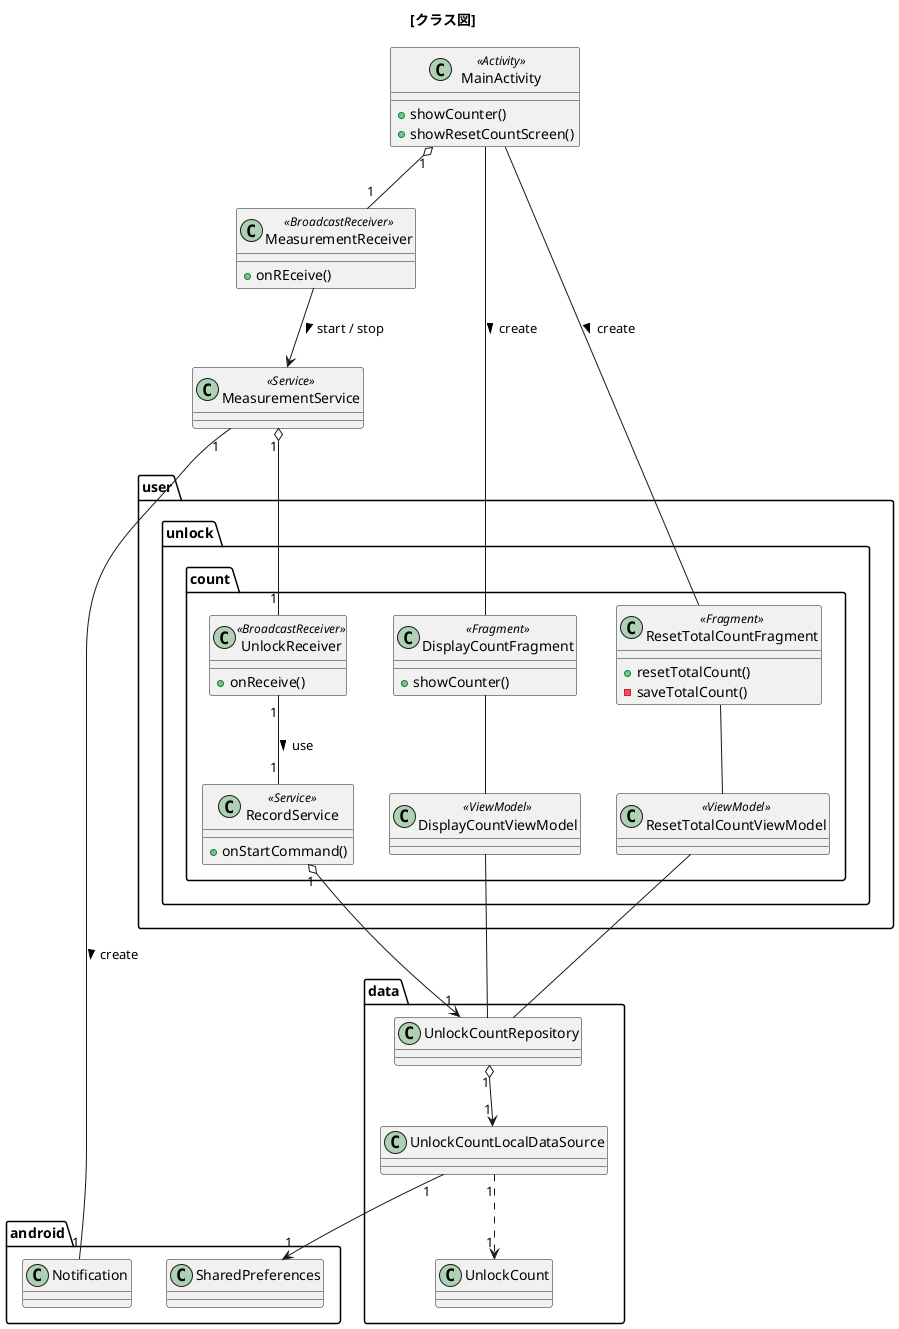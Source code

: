 @startuml

title [クラス図]

' === 定義 ===
package android {
    class SharedPreferences
    class Notification
}

class MainActivity <<Activity>> {
    + showCounter()
    + showResetCountScreen()
}

class MeasurementReceiver <<BroadcastReceiver>> {
    + onREceive()
}

class MeasurementService <<Service>> {

}

package user.unlock.count {
    class UnlockReceiver <<BroadcastReceiver>> {
        + onReceive()
    }

    class RecordService <<Service>> {
        + onStartCommand()
    }

    class DisplayCountFragment <<Fragment>> {
        + showCounter()
    }

    class DisplayCountViewModel <<ViewModel>> {
    }

    class ResetTotalCountFragment <<Fragment>> {
        + resetTotalCount()
        - saveTotalCount()
    }

    class ResetTotalCountViewModel <<ViewModel>> {

    }
}

package data {
    class UnlockCountRepository
    class UnlockCountLocalDataSource
    class UnlockCount
}

' === 関係 ===
MainActivity "1" o-- "1" MeasurementReceiver
MeasurementReceiver --> MeasurementService : start / stop >
MeasurementService "1" o-- "1" UnlockReceiver
MeasurementService "1" -- "1" Notification : create >
UnlockReceiver "1" -- "1" RecordService : use >
RecordService "1" o--> "1" UnlockCountRepository
UnlockCountRepository "1" o--> "1" UnlockCountLocalDataSource
UnlockCountLocalDataSource "1" ..> "1" UnlockCount
UnlockCountLocalDataSource "1" --> "1" SharedPreferences

MainActivity -- DisplayCountFragment : create >
MainActivity -- ResetTotalCountFragment : create >
DisplayCountFragment -- DisplayCountViewModel
ResetTotalCountFragment -- ResetTotalCountViewModel
DisplayCountViewModel -- UnlockCountRepository
ResetTotalCountViewModel -- UnlockCountRepository

@enduml